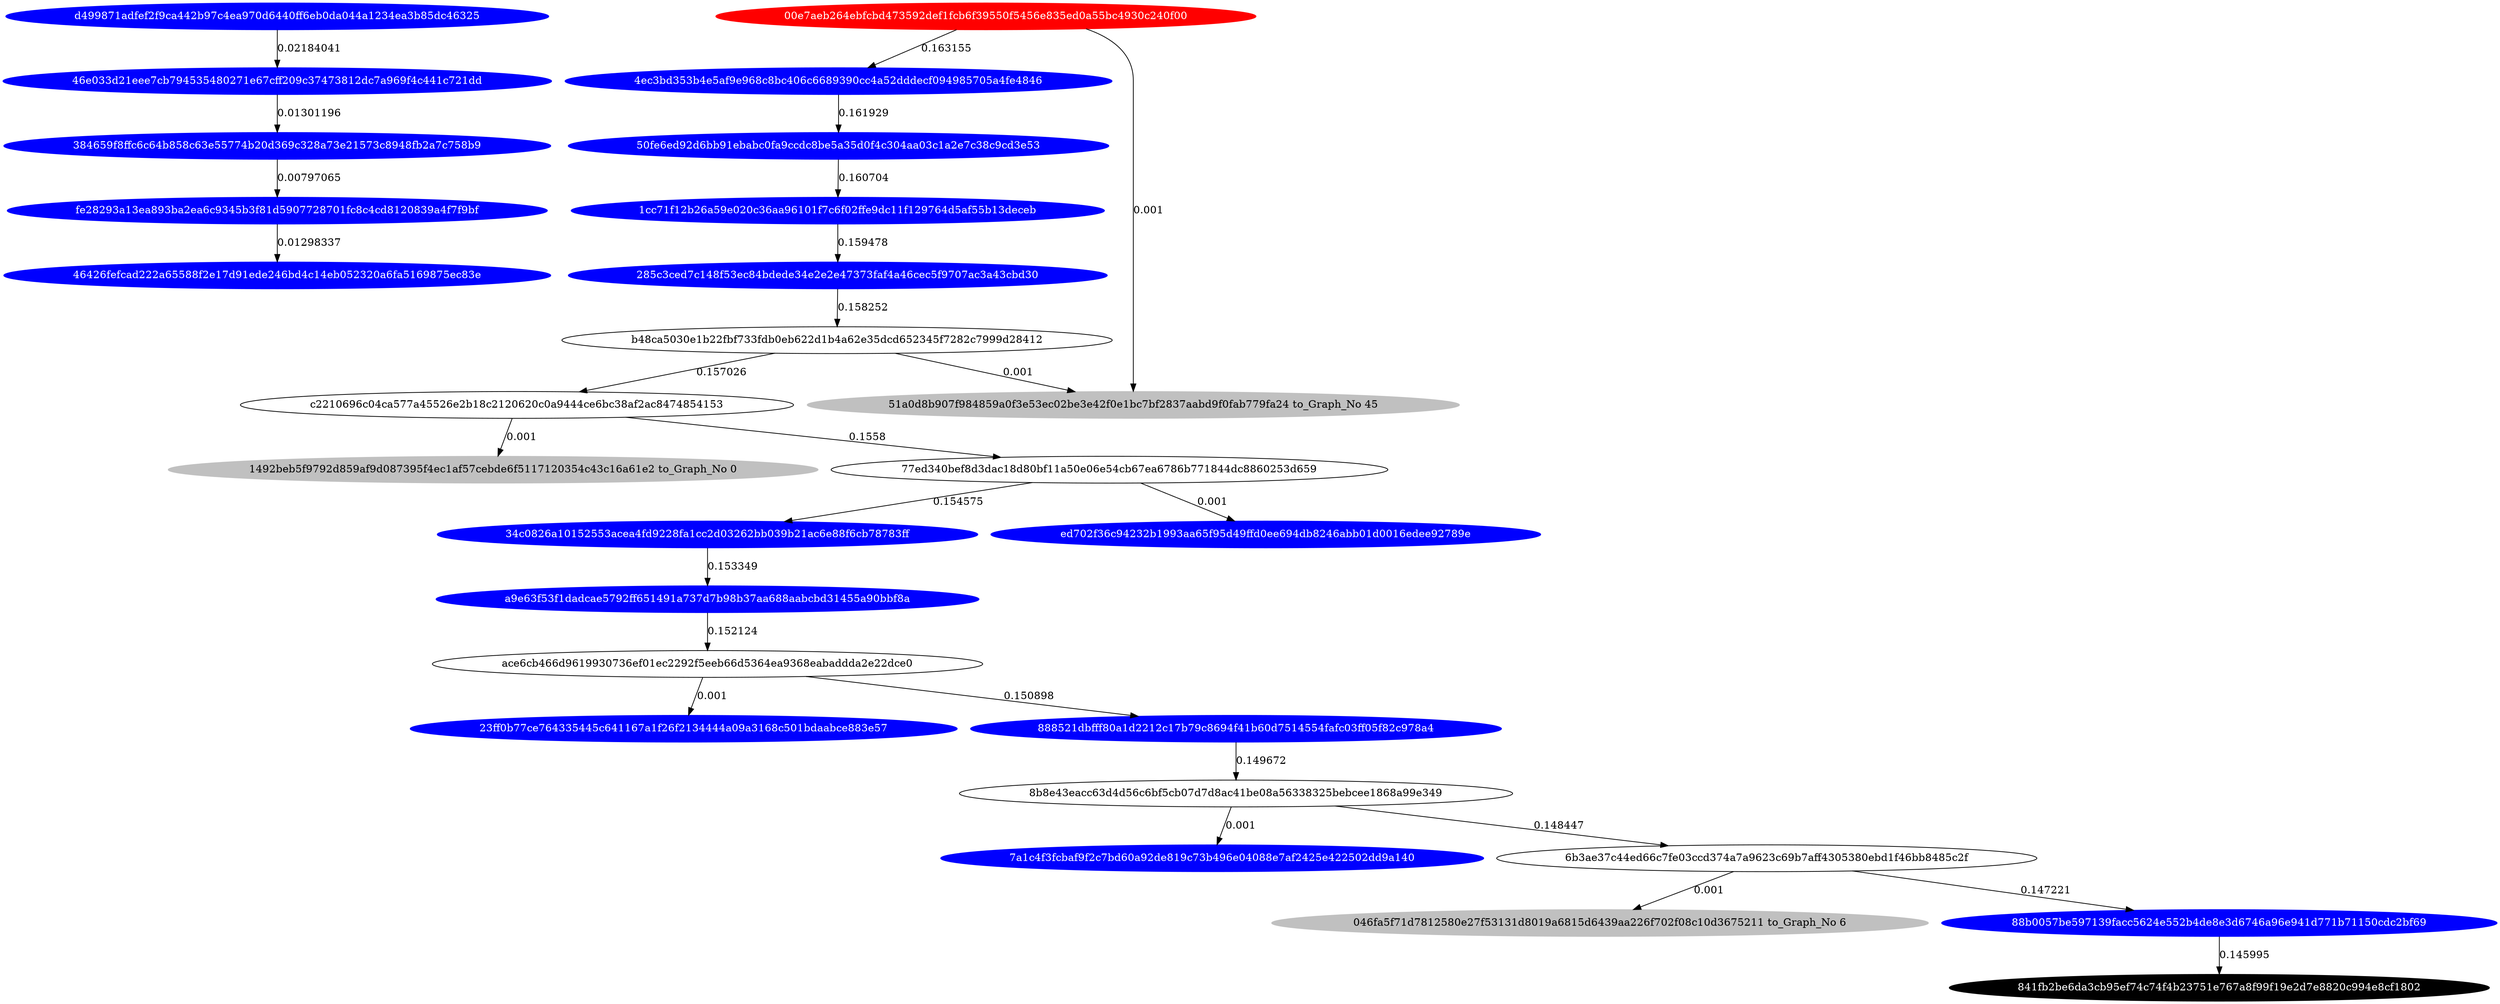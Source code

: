 digraph G{rankdir=TB;layout=dot;
"d499871adfef2f9ca442b97c4ea970d6440ff6eb0da044a1234ea3b85dc46325" [style="solid,filled",color=blue,fontcolor=white];
"00e7aeb264ebfcbd473592def1fcb6f39550f5456e835ed0a55bc4930c240f00" [style="solid,filled",color=red,fontcolor=white];
"23ff0b77ce764335445c641167a1f26f2134444a09a3168c501bdaabce883e57" [style="solid,filled",color=blue,fontcolor=white];
"34c0826a10152553acea4fd9228fa1cc2d03262bb039b21ac6e88f6cb78783ff" [style="solid,filled",color=blue,fontcolor=white];
"7a1c4f3fcbaf9f2c7bd60a92de819c73b496e04088e7af2425e422502dd9a140" [style="solid,filled",color=blue,fontcolor=white];
"046fa5f71d7812580e27f53131d8019a6815d6439aa226f702f08c10d3675211" [style="solid,filled",color=gray,fontcolor=black,label= "046fa5f71d7812580e27f53131d8019a6815d6439aa226f702f08c10d3675211 to_Graph_No 6"];
"46e033d21eee7cb794535480271e67cff209c37473812dc7a969f4c441c721dd" [style="solid,filled",color=blue,fontcolor=white];
"ed702f36c94232b1993aa65f95d49ffd0ee694db8246abb01d0016edee92789e" [style="solid,filled",color=blue,fontcolor=white];
"384659f8ffc6c64b858c63e55774b20d369c328a73e21573c8948fb2a7c758b9" [style="solid,filled",color=blue,fontcolor=white];
"4ec3bd353b4e5af9e968c8bc406c6689390cc4a52dddecf094985705a4fe4846" [style="solid,filled",color=blue,fontcolor=white];
"888521dbfff80a1d2212c17b79c8694f41b60d7514554fafc03ff05f82c978a4" [style="solid,filled",color=blue,fontcolor=white];
"46426fefcad222a65588f2e17d91ede246bd4c14eb052320a6fa5169875ec83e" [style="solid,filled",color=blue,fontcolor=white];
"50fe6ed92d6bb91ebabc0fa9ccdc8be5a35d0f4c304aa03c1a2e7c38c9cd3e53" [style="solid,filled",color=blue,fontcolor=white];
"88b0057be597139facc5624e552b4de8e3d6746a96e941d771b71150cdc2bf69" [style="solid,filled",color=blue,fontcolor=white];
"285c3ced7c148f53ec84bdede34e2e2e47373faf4a46cec5f9707ac3a43cbd30" [style="solid,filled",color=blue,fontcolor=white];
"fe28293a13ea893ba2ea6c9345b3f81d5907728701fc8c4cd8120839a4f7f9bf" [style="solid,filled",color=blue,fontcolor=white];
"a9e63f53f1dadcae5792ff651491a737d7b98b37aa688aabcbd31455a90bbf8a" [style="solid,filled",color=blue,fontcolor=white];
"841fb2be6da3cb95ef74c74f4b23751e767a8f99f19e2d7e8820c994e8cf1802" [style="solid,filled",color=black,fontcolor=white];
"51a0d8b907f984859a0f3e53ec02be3e42f0e1bc7bf2837aabd9f0fab779fa24" [style="solid,filled",color=gray,fontcolor=black,label= "51a0d8b907f984859a0f3e53ec02be3e42f0e1bc7bf2837aabd9f0fab779fa24 to_Graph_No 45"];
"1492beb5f9792d859af9d087395f4ec1af57cebde6f5117120354c43c16a61e2" [style="solid,filled",color=gray,fontcolor=black,label= "1492beb5f9792d859af9d087395f4ec1af57cebde6f5117120354c43c16a61e2 to_Graph_No 0"];
"1cc71f12b26a59e020c36aa96101f7c6f02ffe9dc11f129764d5af55b13deceb" [style="solid,filled",color=blue,fontcolor=white];
"c2210696c04ca577a45526e2b18c2120620c0a9444ce6bc38af2ac8474854153" -> "77ed340bef8d3dac18d80bf11a50e06e54cb67ea6786b771844dc8860253d659" [label=0.1558];
"384659f8ffc6c64b858c63e55774b20d369c328a73e21573c8948fb2a7c758b9" -> "fe28293a13ea893ba2ea6c9345b3f81d5907728701fc8c4cd8120839a4f7f9bf" [label=0.00797065];
"46e033d21eee7cb794535480271e67cff209c37473812dc7a969f4c441c721dd" -> "384659f8ffc6c64b858c63e55774b20d369c328a73e21573c8948fb2a7c758b9" [label=0.01301196];
"00e7aeb264ebfcbd473592def1fcb6f39550f5456e835ed0a55bc4930c240f00" -> "51a0d8b907f984859a0f3e53ec02be3e42f0e1bc7bf2837aabd9f0fab779fa24" [label=0.001];
"c2210696c04ca577a45526e2b18c2120620c0a9444ce6bc38af2ac8474854153" -> "1492beb5f9792d859af9d087395f4ec1af57cebde6f5117120354c43c16a61e2" [label=0.001];
"8b8e43eacc63d4d56c6bf5cb07d7d8ac41be08a56338325bebcee1868a99e349" -> "7a1c4f3fcbaf9f2c7bd60a92de819c73b496e04088e7af2425e422502dd9a140" [label=0.001];
"6b3ae37c44ed66c7fe03ccd374a7a9623c69b7aff4305380ebd1f46bb8485c2f" -> "046fa5f71d7812580e27f53131d8019a6815d6439aa226f702f08c10d3675211" [label=0.001];
"6b3ae37c44ed66c7fe03ccd374a7a9623c69b7aff4305380ebd1f46bb8485c2f" -> "88b0057be597139facc5624e552b4de8e3d6746a96e941d771b71150cdc2bf69" [label=0.147221];
"888521dbfff80a1d2212c17b79c8694f41b60d7514554fafc03ff05f82c978a4" -> "8b8e43eacc63d4d56c6bf5cb07d7d8ac41be08a56338325bebcee1868a99e349" [label=0.149672];
"4ec3bd353b4e5af9e968c8bc406c6689390cc4a52dddecf094985705a4fe4846" -> "50fe6ed92d6bb91ebabc0fa9ccdc8be5a35d0f4c304aa03c1a2e7c38c9cd3e53" [label=0.161929];
"88b0057be597139facc5624e552b4de8e3d6746a96e941d771b71150cdc2bf69" -> "841fb2be6da3cb95ef74c74f4b23751e767a8f99f19e2d7e8820c994e8cf1802" [label=0.145995];
"a9e63f53f1dadcae5792ff651491a737d7b98b37aa688aabcbd31455a90bbf8a" -> "ace6cb466d9619930736ef01ec2292f5eeb66d5364ea9368eabaddda2e22dce0" [label=0.152124];
"77ed340bef8d3dac18d80bf11a50e06e54cb67ea6786b771844dc8860253d659" -> "34c0826a10152553acea4fd9228fa1cc2d03262bb039b21ac6e88f6cb78783ff" [label=0.154575];
"ace6cb466d9619930736ef01ec2292f5eeb66d5364ea9368eabaddda2e22dce0" -> "888521dbfff80a1d2212c17b79c8694f41b60d7514554fafc03ff05f82c978a4" [label=0.150898];
"d499871adfef2f9ca442b97c4ea970d6440ff6eb0da044a1234ea3b85dc46325" -> "46e033d21eee7cb794535480271e67cff209c37473812dc7a969f4c441c721dd" [label=0.02184041];
"8b8e43eacc63d4d56c6bf5cb07d7d8ac41be08a56338325bebcee1868a99e349" -> "6b3ae37c44ed66c7fe03ccd374a7a9623c69b7aff4305380ebd1f46bb8485c2f" [label=0.148447];
"50fe6ed92d6bb91ebabc0fa9ccdc8be5a35d0f4c304aa03c1a2e7c38c9cd3e53" -> "1cc71f12b26a59e020c36aa96101f7c6f02ffe9dc11f129764d5af55b13deceb" [label=0.160704];
"34c0826a10152553acea4fd9228fa1cc2d03262bb039b21ac6e88f6cb78783ff" -> "a9e63f53f1dadcae5792ff651491a737d7b98b37aa688aabcbd31455a90bbf8a" [label=0.153349];
"285c3ced7c148f53ec84bdede34e2e2e47373faf4a46cec5f9707ac3a43cbd30" -> "b48ca5030e1b22fbf733fdb0eb622d1b4a62e35dcd652345f7282c7999d28412" [label=0.158252];
"1cc71f12b26a59e020c36aa96101f7c6f02ffe9dc11f129764d5af55b13deceb" -> "285c3ced7c148f53ec84bdede34e2e2e47373faf4a46cec5f9707ac3a43cbd30" [label=0.159478];
"b48ca5030e1b22fbf733fdb0eb622d1b4a62e35dcd652345f7282c7999d28412" -> "c2210696c04ca577a45526e2b18c2120620c0a9444ce6bc38af2ac8474854153" [label=0.157026];
"fe28293a13ea893ba2ea6c9345b3f81d5907728701fc8c4cd8120839a4f7f9bf" -> "46426fefcad222a65588f2e17d91ede246bd4c14eb052320a6fa5169875ec83e" [label=0.01298337];
"77ed340bef8d3dac18d80bf11a50e06e54cb67ea6786b771844dc8860253d659" -> "ed702f36c94232b1993aa65f95d49ffd0ee694db8246abb01d0016edee92789e" [label=0.001];
"b48ca5030e1b22fbf733fdb0eb622d1b4a62e35dcd652345f7282c7999d28412" -> "51a0d8b907f984859a0f3e53ec02be3e42f0e1bc7bf2837aabd9f0fab779fa24" [label=0.001];
"00e7aeb264ebfcbd473592def1fcb6f39550f5456e835ed0a55bc4930c240f00" -> "4ec3bd353b4e5af9e968c8bc406c6689390cc4a52dddecf094985705a4fe4846" [label=0.163155];
"ace6cb466d9619930736ef01ec2292f5eeb66d5364ea9368eabaddda2e22dce0" -> "23ff0b77ce764335445c641167a1f26f2134444a09a3168c501bdaabce883e57" [label=0.001];
}